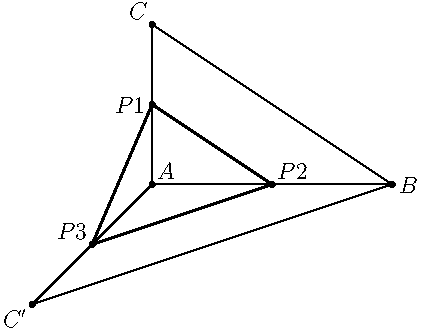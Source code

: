 unitsize(20);

pair A = (0,0);
pair B = (6,0);
pair C = (0,4);
pair D = (-3,-3);

draw(A--B--C--cycle);
draw(A--B--D--cycle);

pair P1 = midpoint(A--C);
pair P2 = midpoint(A--B);
pair P3 = midpoint(A--D);
draw(P1--P2--P3--cycle,p=currentpen+1);

dot("$A$",A,NE);
dot("$B$",B,E);
dot("$C$",C,NW);
dot("$C'$",D,SW);
dot("$P1$",P1,W);
dot("$P2$",P2,NE);
dot("$P3$",P3,NW);

shipout(format="pdf");
